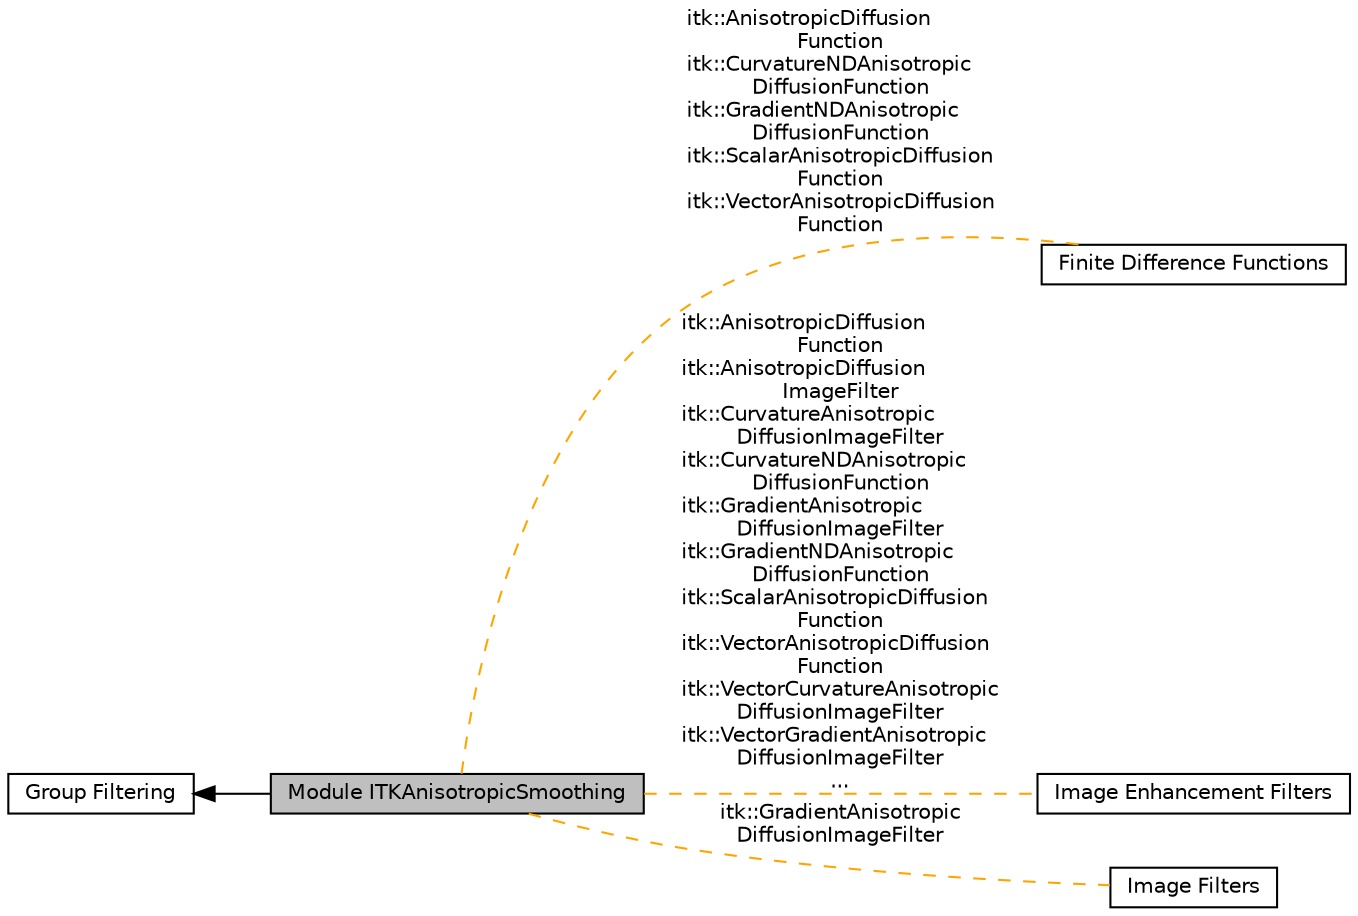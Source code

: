 digraph "Module ITKAnisotropicSmoothing"
{
  edge [fontname="Helvetica",fontsize="10",labelfontname="Helvetica",labelfontsize="10"];
  node [fontname="Helvetica",fontsize="10",shape=box];
  rankdir=LR;
  Node3 [label="Finite Difference Functions",height=0.2,width=0.4,color="black", fillcolor="white", style="filled",URL="$group__FiniteDifferenceFunctions.html",tooltip=" "];
  Node2 [label="Group Filtering",height=0.2,width=0.4,color="black", fillcolor="white", style="filled",URL="$group__Group-Filtering.html",tooltip=" "];
  Node1 [label="Module ITKAnisotropicSmoothing",height=0.2,width=0.4,color="black", fillcolor="grey75", style="filled", fontcolor="black",tooltip=" "];
  Node4 [label="Image Enhancement Filters",height=0.2,width=0.4,color="black", fillcolor="white", style="filled",URL="$group__ImageEnhancement.html",tooltip=" "];
  Node5 [label="Image Filters",height=0.2,width=0.4,color="black", fillcolor="white", style="filled",URL="$group__ImageFilters.html",tooltip=" "];
  Node2->Node1 [shape=plaintext, dir="back", style="solid"];
  Node1->Node3 [shape=plaintext, label="itk::AnisotropicDiffusion\lFunction\nitk::CurvatureNDAnisotropic\lDiffusionFunction\nitk::GradientNDAnisotropic\lDiffusionFunction\nitk::ScalarAnisotropicDiffusion\lFunction\nitk::VectorAnisotropicDiffusion\lFunction", color="orange", dir="none", style="dashed"];
  Node1->Node4 [shape=plaintext, label="itk::AnisotropicDiffusion\lFunction\nitk::AnisotropicDiffusion\lImageFilter\nitk::CurvatureAnisotropic\lDiffusionImageFilter\nitk::CurvatureNDAnisotropic\lDiffusionFunction\nitk::GradientAnisotropic\lDiffusionImageFilter\nitk::GradientNDAnisotropic\lDiffusionFunction\nitk::ScalarAnisotropicDiffusion\lFunction\nitk::VectorAnisotropicDiffusion\lFunction\nitk::VectorCurvatureAnisotropic\lDiffusionImageFilter\nitk::VectorGradientAnisotropic\lDiffusionImageFilter\n...", color="orange", dir="none", style="dashed"];
  Node1->Node5 [shape=plaintext, label="itk::GradientAnisotropic\lDiffusionImageFilter", color="orange", dir="none", style="dashed"];
}

